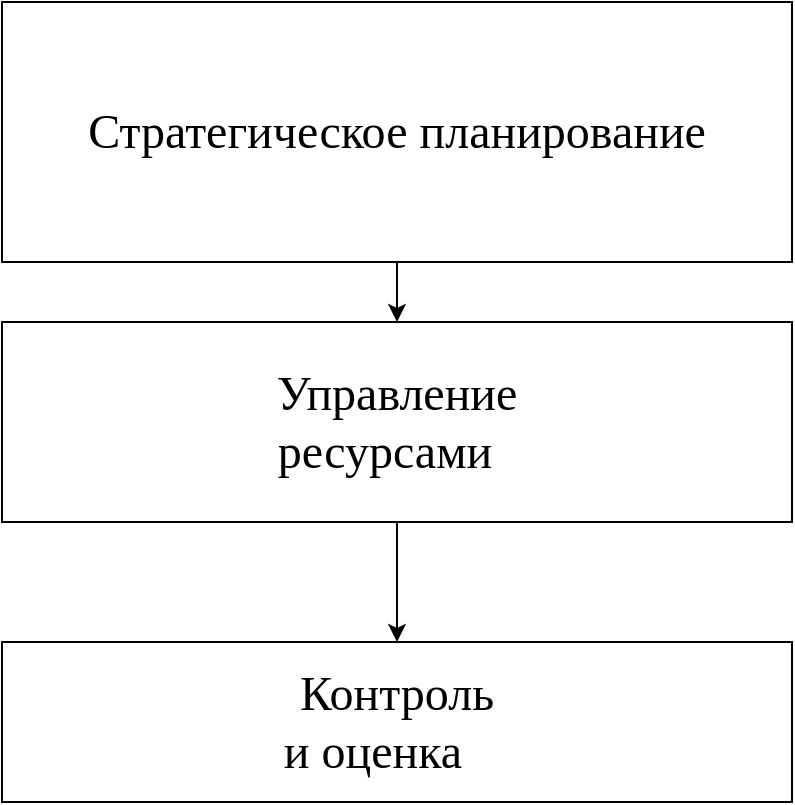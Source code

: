 <mxfile version="24.4.7" type="device">
  <diagram name="Страница — 1" id="36l1SXIHY1g3BPGjPh8u">
    <mxGraphModel dx="474" dy="788" grid="0" gridSize="10" guides="1" tooltips="1" connect="1" arrows="1" fold="1" page="1" pageScale="1" pageWidth="1169" pageHeight="827" math="0" shadow="0">
      <root>
        <mxCell id="0" />
        <mxCell id="1" parent="0" />
        <mxCell id="igoA0COV1_8HIBblf6hw-1" value="&lt;span style=&quot;font-size: 18pt; font-family: Calibri;&quot;&gt;Стратегическое&amp;nbsp;&lt;/span&gt;&lt;span style=&quot;font-size: 18pt; font-family: Calibri;&quot;&gt;планирование&lt;/span&gt;" style="rounded=0;whiteSpace=wrap;html=1;" vertex="1" parent="1">
          <mxGeometry x="250" y="130" width="395" height="130" as="geometry" />
        </mxCell>
        <mxCell id="igoA0COV1_8HIBblf6hw-2" value="&lt;span style=&quot;font-size: 18pt; font-family: Calibri;&quot;&gt;Управление&lt;br/&gt;ресурсами&amp;nbsp;&amp;nbsp;&lt;/span&gt;" style="rounded=0;whiteSpace=wrap;html=1;" vertex="1" parent="1">
          <mxGeometry x="250" y="290" width="395" height="100" as="geometry" />
        </mxCell>
        <mxCell id="igoA0COV1_8HIBblf6hw-3" value="&lt;span style=&quot;font-size: 18pt; font-family: Calibri;&quot;&gt;Контроль&lt;br/&gt;и оценка&amp;nbsp; &amp;nbsp;&amp;nbsp;&lt;/span&gt;" style="rounded=0;whiteSpace=wrap;html=1;" vertex="1" parent="1">
          <mxGeometry x="250" y="450" width="395" height="80" as="geometry" />
        </mxCell>
        <mxCell id="igoA0COV1_8HIBblf6hw-4" value="" style="endArrow=classic;html=1;rounded=0;exitX=0.5;exitY=1;exitDx=0;exitDy=0;" edge="1" parent="1" source="igoA0COV1_8HIBblf6hw-1" target="igoA0COV1_8HIBblf6hw-2">
          <mxGeometry width="50" height="50" relative="1" as="geometry">
            <mxPoint x="650" y="340" as="sourcePoint" />
            <mxPoint x="700" y="290" as="targetPoint" />
          </mxGeometry>
        </mxCell>
        <mxCell id="igoA0COV1_8HIBblf6hw-5" value="" style="endArrow=classic;html=1;rounded=0;entryX=0.5;entryY=0;entryDx=0;entryDy=0;exitX=0.5;exitY=1;exitDx=0;exitDy=0;" edge="1" parent="1" source="igoA0COV1_8HIBblf6hw-2" target="igoA0COV1_8HIBblf6hw-3">
          <mxGeometry width="50" height="50" relative="1" as="geometry">
            <mxPoint x="585" y="380" as="sourcePoint" />
            <mxPoint x="595" y="330" as="targetPoint" />
          </mxGeometry>
        </mxCell>
      </root>
    </mxGraphModel>
  </diagram>
</mxfile>
